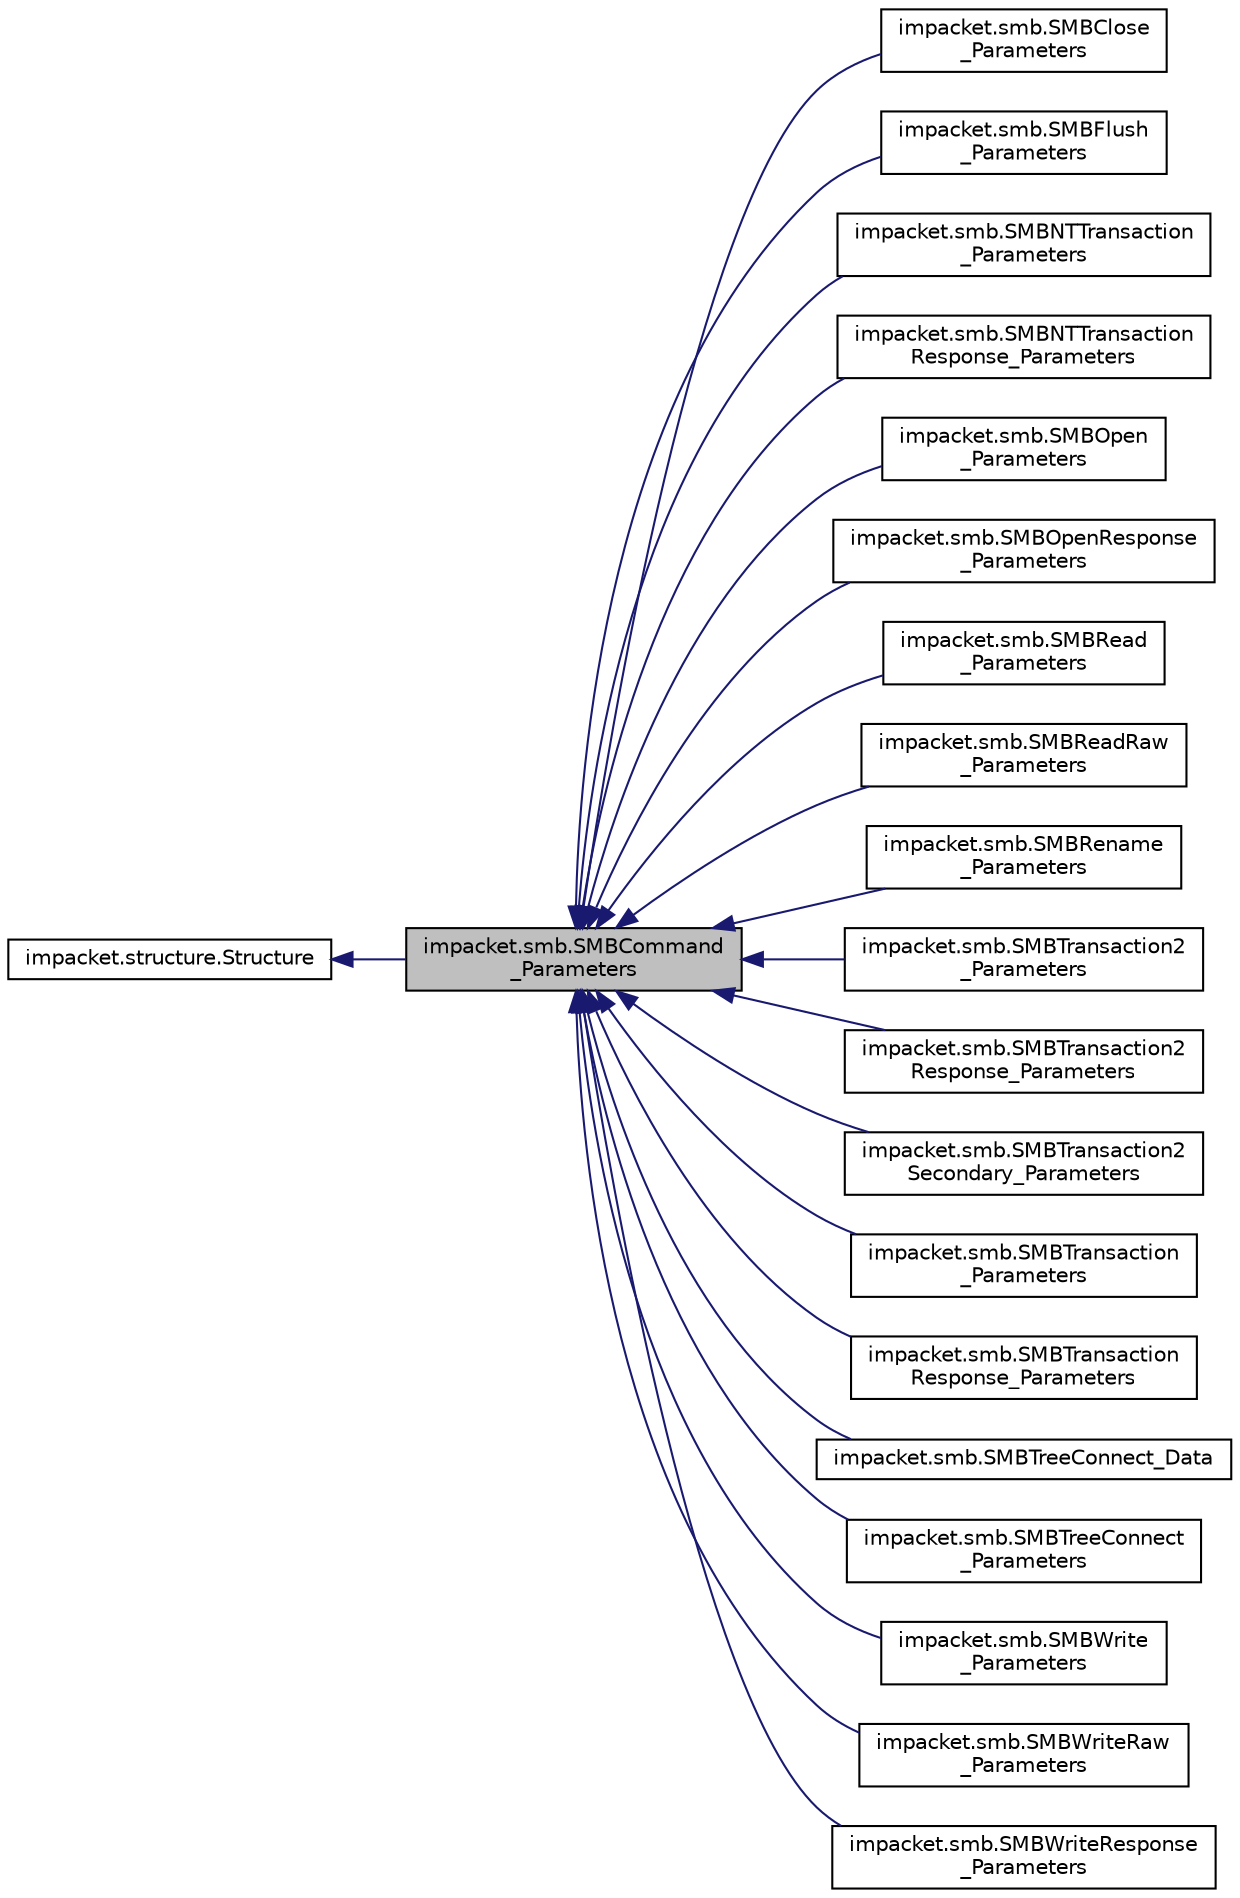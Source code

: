 digraph "impacket.smb.SMBCommand_Parameters"
{
  edge [fontname="Helvetica",fontsize="10",labelfontname="Helvetica",labelfontsize="10"];
  node [fontname="Helvetica",fontsize="10",shape=record];
  rankdir="LR";
  Node0 [label="impacket.smb.SMBCommand\l_Parameters",height=0.2,width=0.4,color="black", fillcolor="grey75", style="filled", fontcolor="black"];
  Node1 -> Node0 [dir="back",color="midnightblue",fontsize="10",style="solid",fontname="Helvetica"];
  Node1 [label="impacket.structure.Structure",height=0.2,width=0.4,color="black", fillcolor="white", style="filled",URL="$classimpacket_1_1structure_1_1_structure.html"];
  Node0 -> Node2 [dir="back",color="midnightblue",fontsize="10",style="solid",fontname="Helvetica"];
  Node2 [label="impacket.smb.SMBClose\l_Parameters",height=0.2,width=0.4,color="black", fillcolor="white", style="filled",URL="$classimpacket_1_1smb_1_1_s_m_b_close___parameters.html"];
  Node0 -> Node3 [dir="back",color="midnightblue",fontsize="10",style="solid",fontname="Helvetica"];
  Node3 [label="impacket.smb.SMBFlush\l_Parameters",height=0.2,width=0.4,color="black", fillcolor="white", style="filled",URL="$classimpacket_1_1smb_1_1_s_m_b_flush___parameters.html"];
  Node0 -> Node4 [dir="back",color="midnightblue",fontsize="10",style="solid",fontname="Helvetica"];
  Node4 [label="impacket.smb.SMBNTTransaction\l_Parameters",height=0.2,width=0.4,color="black", fillcolor="white", style="filled",URL="$classimpacket_1_1smb_1_1_s_m_b_n_t_transaction___parameters.html"];
  Node0 -> Node5 [dir="back",color="midnightblue",fontsize="10",style="solid",fontname="Helvetica"];
  Node5 [label="impacket.smb.SMBNTTransaction\lResponse_Parameters",height=0.2,width=0.4,color="black", fillcolor="white", style="filled",URL="$classimpacket_1_1smb_1_1_s_m_b_n_t_transaction_response___parameters.html"];
  Node0 -> Node6 [dir="back",color="midnightblue",fontsize="10",style="solid",fontname="Helvetica"];
  Node6 [label="impacket.smb.SMBOpen\l_Parameters",height=0.2,width=0.4,color="black", fillcolor="white", style="filled",URL="$classimpacket_1_1smb_1_1_s_m_b_open___parameters.html"];
  Node0 -> Node7 [dir="back",color="midnightblue",fontsize="10",style="solid",fontname="Helvetica"];
  Node7 [label="impacket.smb.SMBOpenResponse\l_Parameters",height=0.2,width=0.4,color="black", fillcolor="white", style="filled",URL="$classimpacket_1_1smb_1_1_s_m_b_open_response___parameters.html"];
  Node0 -> Node8 [dir="back",color="midnightblue",fontsize="10",style="solid",fontname="Helvetica"];
  Node8 [label="impacket.smb.SMBRead\l_Parameters",height=0.2,width=0.4,color="black", fillcolor="white", style="filled",URL="$classimpacket_1_1smb_1_1_s_m_b_read___parameters.html"];
  Node0 -> Node9 [dir="back",color="midnightblue",fontsize="10",style="solid",fontname="Helvetica"];
  Node9 [label="impacket.smb.SMBReadRaw\l_Parameters",height=0.2,width=0.4,color="black", fillcolor="white", style="filled",URL="$classimpacket_1_1smb_1_1_s_m_b_read_raw___parameters.html"];
  Node0 -> Node10 [dir="back",color="midnightblue",fontsize="10",style="solid",fontname="Helvetica"];
  Node10 [label="impacket.smb.SMBRename\l_Parameters",height=0.2,width=0.4,color="black", fillcolor="white", style="filled",URL="$classimpacket_1_1smb_1_1_s_m_b_rename___parameters.html"];
  Node0 -> Node11 [dir="back",color="midnightblue",fontsize="10",style="solid",fontname="Helvetica"];
  Node11 [label="impacket.smb.SMBTransaction2\l_Parameters",height=0.2,width=0.4,color="black", fillcolor="white", style="filled",URL="$classimpacket_1_1smb_1_1_s_m_b_transaction2___parameters.html"];
  Node0 -> Node12 [dir="back",color="midnightblue",fontsize="10",style="solid",fontname="Helvetica"];
  Node12 [label="impacket.smb.SMBTransaction2\lResponse_Parameters",height=0.2,width=0.4,color="black", fillcolor="white", style="filled",URL="$classimpacket_1_1smb_1_1_s_m_b_transaction2_response___parameters.html"];
  Node0 -> Node13 [dir="back",color="midnightblue",fontsize="10",style="solid",fontname="Helvetica"];
  Node13 [label="impacket.smb.SMBTransaction2\lSecondary_Parameters",height=0.2,width=0.4,color="black", fillcolor="white", style="filled",URL="$classimpacket_1_1smb_1_1_s_m_b_transaction2_secondary___parameters.html"];
  Node0 -> Node14 [dir="back",color="midnightblue",fontsize="10",style="solid",fontname="Helvetica"];
  Node14 [label="impacket.smb.SMBTransaction\l_Parameters",height=0.2,width=0.4,color="black", fillcolor="white", style="filled",URL="$classimpacket_1_1smb_1_1_s_m_b_transaction___parameters.html"];
  Node0 -> Node15 [dir="back",color="midnightblue",fontsize="10",style="solid",fontname="Helvetica"];
  Node15 [label="impacket.smb.SMBTransaction\lResponse_Parameters",height=0.2,width=0.4,color="black", fillcolor="white", style="filled",URL="$classimpacket_1_1smb_1_1_s_m_b_transaction_response___parameters.html"];
  Node0 -> Node16 [dir="back",color="midnightblue",fontsize="10",style="solid",fontname="Helvetica"];
  Node16 [label="impacket.smb.SMBTreeConnect_Data",height=0.2,width=0.4,color="black", fillcolor="white", style="filled",URL="$classimpacket_1_1smb_1_1_s_m_b_tree_connect___data.html"];
  Node0 -> Node17 [dir="back",color="midnightblue",fontsize="10",style="solid",fontname="Helvetica"];
  Node17 [label="impacket.smb.SMBTreeConnect\l_Parameters",height=0.2,width=0.4,color="black", fillcolor="white", style="filled",URL="$classimpacket_1_1smb_1_1_s_m_b_tree_connect___parameters.html"];
  Node0 -> Node18 [dir="back",color="midnightblue",fontsize="10",style="solid",fontname="Helvetica"];
  Node18 [label="impacket.smb.SMBWrite\l_Parameters",height=0.2,width=0.4,color="black", fillcolor="white", style="filled",URL="$classimpacket_1_1smb_1_1_s_m_b_write___parameters.html"];
  Node0 -> Node19 [dir="back",color="midnightblue",fontsize="10",style="solid",fontname="Helvetica"];
  Node19 [label="impacket.smb.SMBWriteRaw\l_Parameters",height=0.2,width=0.4,color="black", fillcolor="white", style="filled",URL="$classimpacket_1_1smb_1_1_s_m_b_write_raw___parameters.html"];
  Node0 -> Node20 [dir="back",color="midnightblue",fontsize="10",style="solid",fontname="Helvetica"];
  Node20 [label="impacket.smb.SMBWriteResponse\l_Parameters",height=0.2,width=0.4,color="black", fillcolor="white", style="filled",URL="$classimpacket_1_1smb_1_1_s_m_b_write_response___parameters.html"];
}
